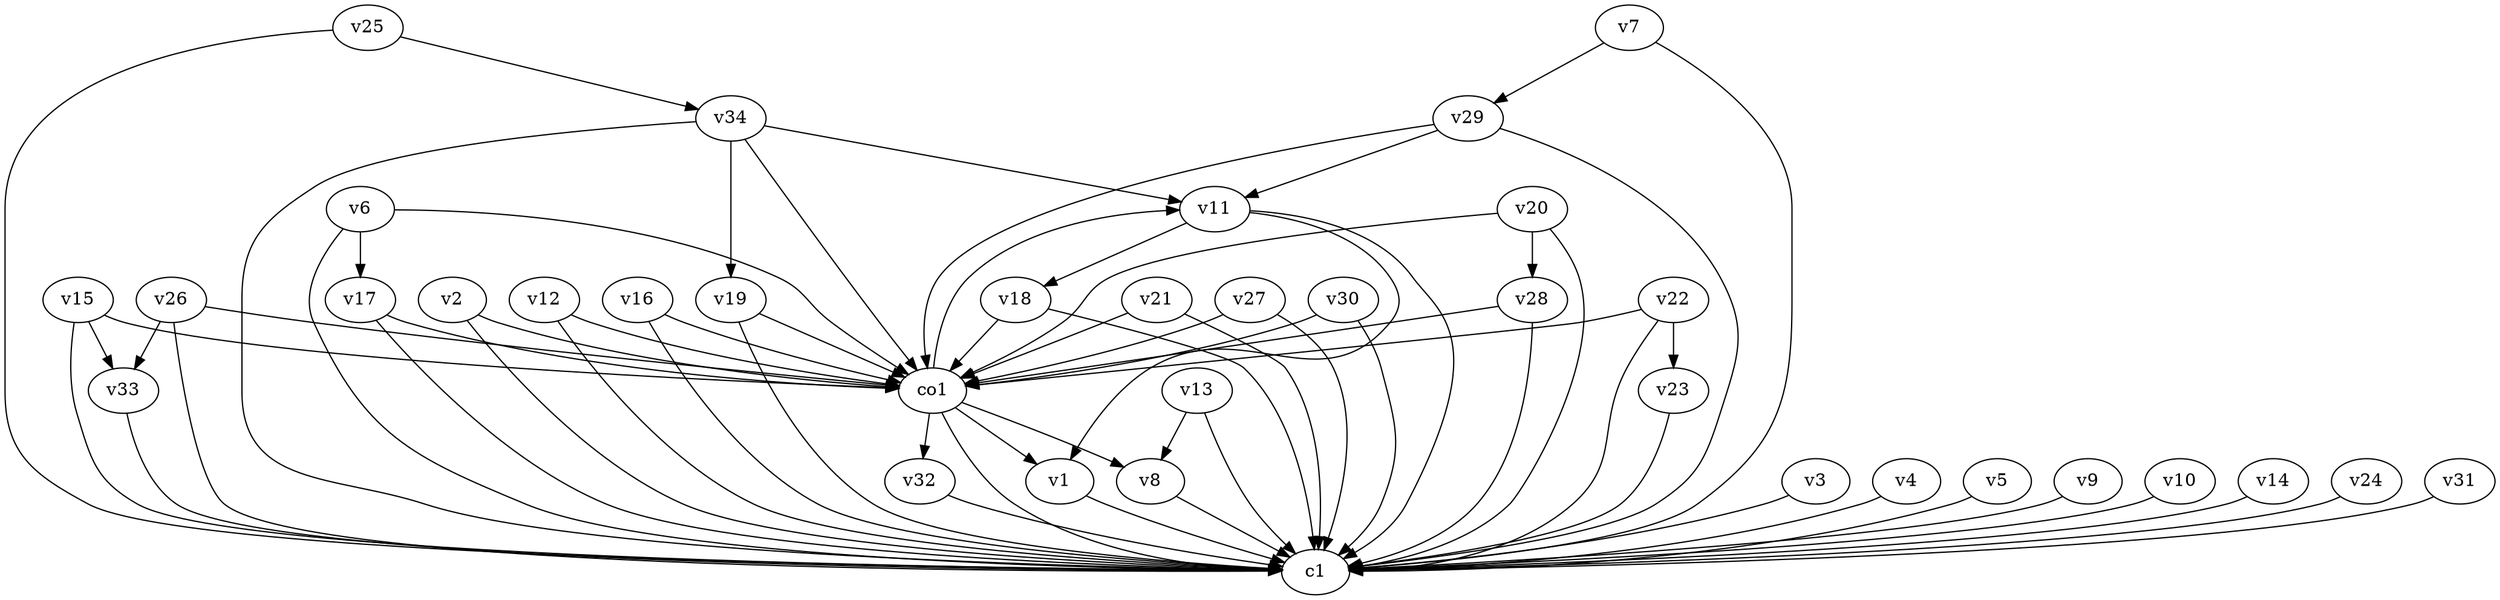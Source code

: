 strict digraph  {
c1;
v1;
v2;
v3;
v4;
v5;
v6;
v7;
v8;
v9;
v10;
v11;
v12;
v13;
v14;
v15;
v16;
v17;
v18;
v19;
v20;
v21;
v22;
v23;
v24;
v25;
v26;
v27;
v28;
v29;
v30;
v31;
v32;
v33;
v34;
co1;
v1 -> c1  [weight=1];
v2 -> c1  [weight=1];
v2 -> co1  [weight=1];
v3 -> c1  [weight=1];
v4 -> c1  [weight=1];
v5 -> c1  [weight=1];
v6 -> c1  [weight=1];
v6 -> co1  [weight=1];
v6 -> v17  [weight=1];
v7 -> c1  [weight=1];
v7 -> v29  [weight=1];
v8 -> c1  [weight=1];
v9 -> c1  [weight=1];
v10 -> c1  [weight=1];
v11 -> c1  [weight=1];
v11 -> v18  [weight=1];
v11 -> v1  [weight=1];
v12 -> c1  [weight=1];
v12 -> co1  [weight=1];
v13 -> c1  [weight=1];
v13 -> v8  [weight=1];
v14 -> c1  [weight=1];
v15 -> c1  [weight=1];
v15 -> co1  [weight=1];
v15 -> v33  [weight=1];
v16 -> c1  [weight=1];
v16 -> co1  [weight=1];
v17 -> c1  [weight=1];
v17 -> co1  [weight=1];
v18 -> c1  [weight=1];
v18 -> co1  [weight=1];
v19 -> c1  [weight=1];
v19 -> co1  [weight=1];
v20 -> c1  [weight=1];
v20 -> v28  [weight=1];
v20 -> co1  [weight=1];
v21 -> c1  [weight=1];
v21 -> co1  [weight=1];
v22 -> c1  [weight=1];
v22 -> v23  [weight=1];
v22 -> co1  [weight=1];
v23 -> c1  [weight=1];
v24 -> c1  [weight=1];
v25 -> c1  [weight=1];
v25 -> v34  [weight=1];
v26 -> c1  [weight=1];
v26 -> v33  [weight=1];
v26 -> co1  [weight=1];
v27 -> c1  [weight=1];
v27 -> co1  [weight=1];
v28 -> c1  [weight=1];
v28 -> co1  [weight=1];
v29 -> c1  [weight=1];
v29 -> co1  [weight=1];
v29 -> v11  [weight=1];
v30 -> c1  [weight=1];
v30 -> co1  [weight=1];
v31 -> c1  [weight=1];
v32 -> c1  [weight=1];
v33 -> c1  [weight=1];
v34 -> c1  [weight=1];
v34 -> co1  [weight=1];
v34 -> v11  [weight=1];
v34 -> v19  [weight=1];
co1 -> c1  [weight=1];
co1 -> v32  [weight=1];
co1 -> v8  [weight=1];
co1 -> v1  [weight=1];
co1 -> v11  [weight=1];
}

